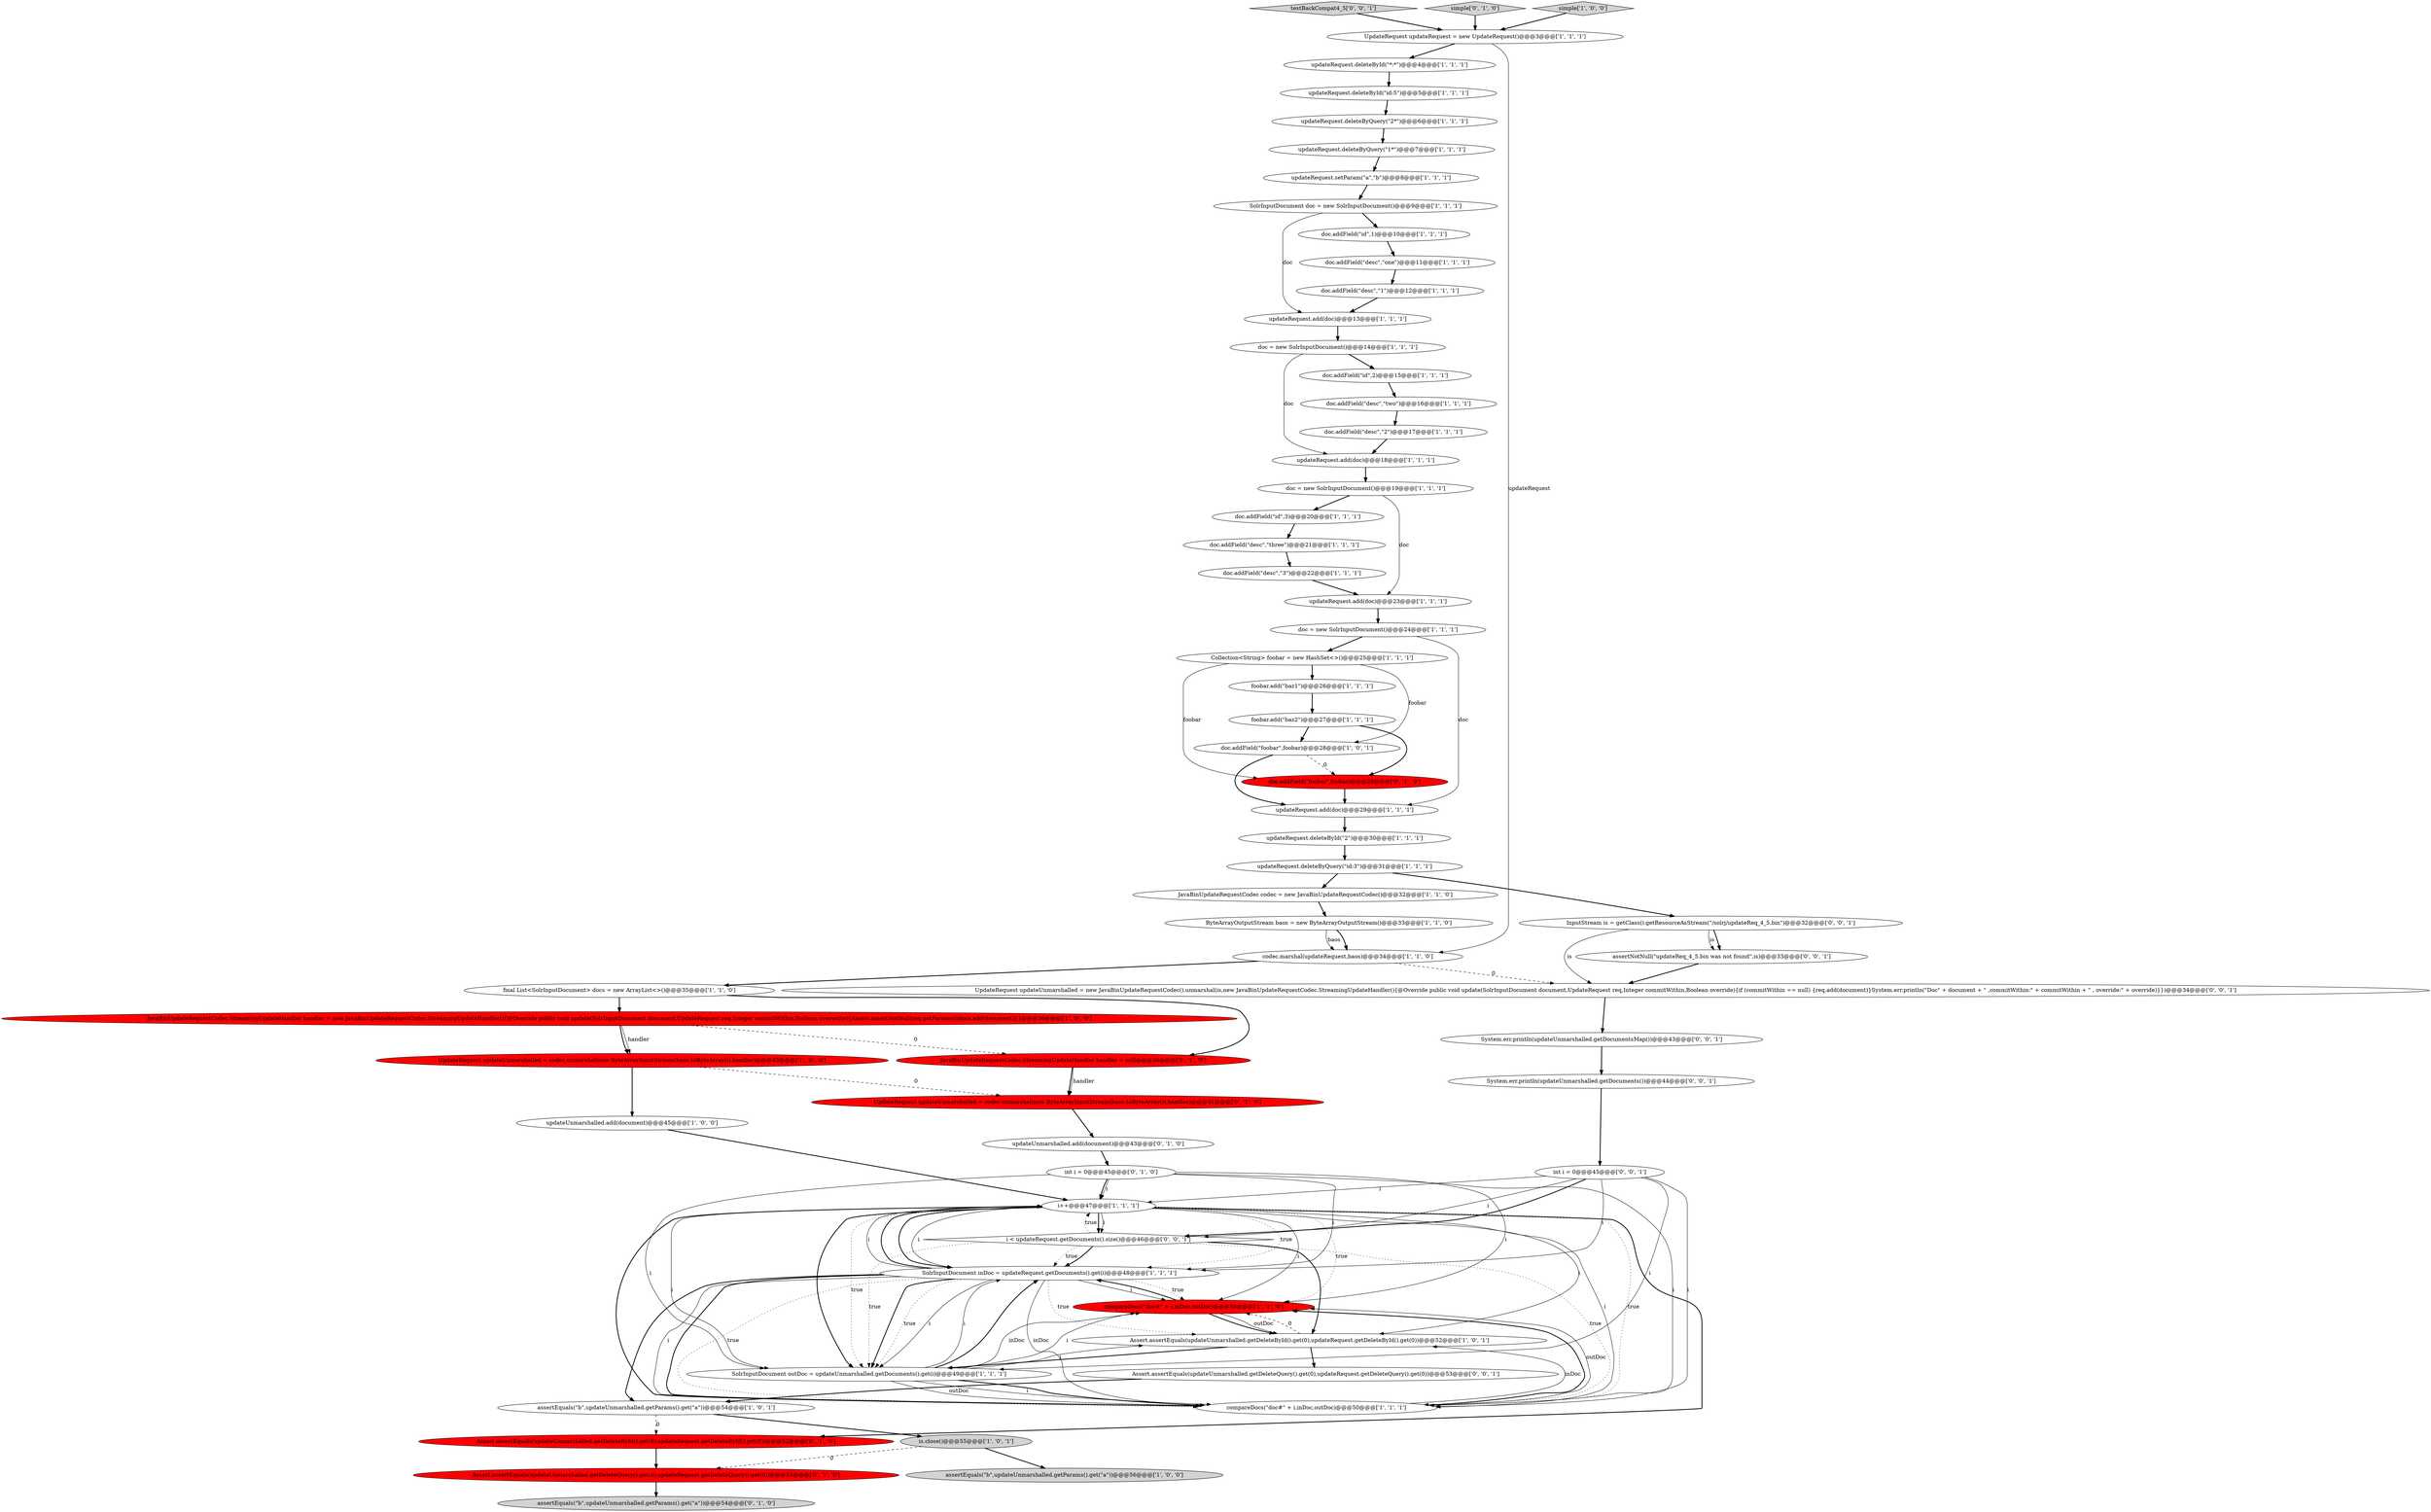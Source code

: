 digraph {
33 [style = filled, label = "doc.addField(\"desc\",\"three\")@@@21@@@['1', '1', '1']", fillcolor = white, shape = ellipse image = "AAA0AAABBB1BBB"];
28 [style = filled, label = "UpdateRequest updateUnmarshalled = codec.unmarshal(new ByteArrayInputStream(baos.toByteArray()),handler)@@@43@@@['1', '0', '0']", fillcolor = red, shape = ellipse image = "AAA1AAABBB1BBB"];
62 [style = filled, label = "assertNotNull(\"updateReq_4_5.bin was not found\",is)@@@33@@@['0', '0', '1']", fillcolor = white, shape = ellipse image = "AAA0AAABBB3BBB"];
14 [style = filled, label = "final List<SolrInputDocument> docs = new ArrayList<>()@@@35@@@['1', '1', '0']", fillcolor = white, shape = ellipse image = "AAA0AAABBB1BBB"];
29 [style = filled, label = "SolrInputDocument inDoc = updateRequest.getDocuments().get(i)@@@48@@@['1', '1', '1']", fillcolor = white, shape = ellipse image = "AAA0AAABBB1BBB"];
15 [style = filled, label = "JavaBinUpdateRequestCodec.StreamingUpdateHandler handler = new JavaBinUpdateRequestCodec.StreamingUpdateHandler(){@Override public void update(SolrInputDocument document,UpdateRequest req,Integer commitWithin,Boolean overwrite){Assert.assertNotNull(req.getParams())docs.add(document)}}@@@36@@@['1', '0', '0']", fillcolor = red, shape = ellipse image = "AAA1AAABBB1BBB"];
53 [style = filled, label = "Assert.assertEquals(updateUnmarshalled.getDeleteQuery().get(0),updateRequest.getDeleteQuery().get(0))@@@53@@@['0', '1', '0']", fillcolor = red, shape = ellipse image = "AAA1AAABBB2BBB"];
5 [style = filled, label = "compareDocs(\"doc#\" + i,inDoc,outDoc)@@@50@@@['1', '1', '0']", fillcolor = red, shape = ellipse image = "AAA1AAABBB1BBB"];
0 [style = filled, label = "i++@@@47@@@['1', '1', '1']", fillcolor = white, shape = ellipse image = "AAA0AAABBB1BBB"];
23 [style = filled, label = "updateRequest.add(doc)@@@13@@@['1', '1', '1']", fillcolor = white, shape = ellipse image = "AAA0AAABBB1BBB"];
21 [style = filled, label = "updateRequest.deleteById(\"*:*\")@@@4@@@['1', '1', '1']", fillcolor = white, shape = ellipse image = "AAA0AAABBB1BBB"];
35 [style = filled, label = "doc = new SolrInputDocument()@@@14@@@['1', '1', '1']", fillcolor = white, shape = ellipse image = "AAA0AAABBB1BBB"];
32 [style = filled, label = "doc.addField(\"id\",3)@@@20@@@['1', '1', '1']", fillcolor = white, shape = ellipse image = "AAA0AAABBB1BBB"];
13 [style = filled, label = "doc.addField(\"desc\",\"2\")@@@17@@@['1', '1', '1']", fillcolor = white, shape = ellipse image = "AAA0AAABBB1BBB"];
50 [style = filled, label = "int i = 0@@@45@@@['0', '1', '0']", fillcolor = white, shape = ellipse image = "AAA0AAABBB2BBB"];
27 [style = filled, label = "updateRequest.deleteByQuery(\"id:3\")@@@31@@@['1', '1', '1']", fillcolor = white, shape = ellipse image = "AAA0AAABBB1BBB"];
61 [style = filled, label = "testBackCompat4_5['0', '0', '1']", fillcolor = lightgray, shape = diamond image = "AAA0AAABBB3BBB"];
38 [style = filled, label = "updateRequest.deleteById(\"2\")@@@30@@@['1', '1', '1']", fillcolor = white, shape = ellipse image = "AAA0AAABBB1BBB"];
42 [style = filled, label = "UpdateRequest updateRequest = new UpdateRequest()@@@3@@@['1', '1', '1']", fillcolor = white, shape = ellipse image = "AAA0AAABBB1BBB"];
24 [style = filled, label = "updateRequest.add(doc)@@@18@@@['1', '1', '1']", fillcolor = white, shape = ellipse image = "AAA0AAABBB1BBB"];
19 [style = filled, label = "ByteArrayOutputStream baos = new ByteArrayOutputStream()@@@33@@@['1', '1', '0']", fillcolor = white, shape = ellipse image = "AAA0AAABBB1BBB"];
7 [style = filled, label = "doc.addField(\"foobar\",foobar)@@@28@@@['1', '0', '1']", fillcolor = white, shape = ellipse image = "AAA0AAABBB1BBB"];
16 [style = filled, label = "doc.addField(\"desc\",\"two\")@@@16@@@['1', '1', '1']", fillcolor = white, shape = ellipse image = "AAA0AAABBB1BBB"];
37 [style = filled, label = "compareDocs(\"doc#\" + i,inDoc,outDoc)@@@50@@@['1', '1', '1']", fillcolor = white, shape = ellipse image = "AAA0AAABBB1BBB"];
39 [style = filled, label = "assertEquals(\"b\",updateUnmarshalled.getParams().get(\"a\"))@@@56@@@['1', '0', '0']", fillcolor = lightgray, shape = ellipse image = "AAA0AAABBB1BBB"];
36 [style = filled, label = "JavaBinUpdateRequestCodec codec = new JavaBinUpdateRequestCodec()@@@32@@@['1', '1', '0']", fillcolor = white, shape = ellipse image = "AAA0AAABBB1BBB"];
9 [style = filled, label = "Assert.assertEquals(updateUnmarshalled.getDeleteById().get(0),updateRequest.getDeleteById().get(0))@@@52@@@['1', '0', '1']", fillcolor = white, shape = ellipse image = "AAA0AAABBB1BBB"];
20 [style = filled, label = "codec.marshal(updateRequest,baos)@@@34@@@['1', '1', '0']", fillcolor = white, shape = ellipse image = "AAA0AAABBB1BBB"];
47 [style = filled, label = "Assert.assertEquals(updateUnmarshalled.getDeleteById().get(0),updateRequest.getDeleteById().get(0))@@@52@@@['0', '1', '0']", fillcolor = red, shape = ellipse image = "AAA1AAABBB2BBB"];
12 [style = filled, label = "doc.addField(\"desc\",\"1\")@@@12@@@['1', '1', '1']", fillcolor = white, shape = ellipse image = "AAA0AAABBB1BBB"];
1 [style = filled, label = "SolrInputDocument outDoc = updateUnmarshalled.getDocuments().get(i)@@@49@@@['1', '1', '1']", fillcolor = white, shape = ellipse image = "AAA0AAABBB1BBB"];
26 [style = filled, label = "doc = new SolrInputDocument()@@@19@@@['1', '1', '1']", fillcolor = white, shape = ellipse image = "AAA0AAABBB1BBB"];
49 [style = filled, label = "simple['0', '1', '0']", fillcolor = lightgray, shape = diamond image = "AAA0AAABBB2BBB"];
31 [style = filled, label = "updateRequest.deleteById(\"id:5\")@@@5@@@['1', '1', '1']", fillcolor = white, shape = ellipse image = "AAA0AAABBB1BBB"];
59 [style = filled, label = "System.err.println(updateUnmarshalled.getDocuments())@@@44@@@['0', '0', '1']", fillcolor = white, shape = ellipse image = "AAA0AAABBB3BBB"];
51 [style = filled, label = "assertEquals(\"b\",updateUnmarshalled.getParams().get(\"a\"))@@@54@@@['0', '1', '0']", fillcolor = lightgray, shape = ellipse image = "AAA0AAABBB2BBB"];
11 [style = filled, label = "updateUnmarshalled.add(document)@@@45@@@['1', '0', '0']", fillcolor = white, shape = ellipse image = "AAA0AAABBB1BBB"];
48 [style = filled, label = "JavaBinUpdateRequestCodec.StreamingUpdateHandler handler = null@@@36@@@['0', '1', '0']", fillcolor = red, shape = ellipse image = "AAA1AAABBB2BBB"];
8 [style = filled, label = "simple['1', '0', '0']", fillcolor = lightgray, shape = diamond image = "AAA0AAABBB1BBB"];
46 [style = filled, label = "UpdateRequest updateUnmarshalled = codec.unmarshal(new ByteArrayInputStream(baos.toByteArray()),handler)@@@41@@@['0', '1', '0']", fillcolor = red, shape = ellipse image = "AAA1AAABBB2BBB"];
6 [style = filled, label = "doc.addField(\"desc\",\"one\")@@@11@@@['1', '1', '1']", fillcolor = white, shape = ellipse image = "AAA0AAABBB1BBB"];
4 [style = filled, label = "doc.addField(\"desc\",\"3\")@@@22@@@['1', '1', '1']", fillcolor = white, shape = ellipse image = "AAA0AAABBB1BBB"];
22 [style = filled, label = "SolrInputDocument doc = new SolrInputDocument()@@@9@@@['1', '1', '1']", fillcolor = white, shape = ellipse image = "AAA0AAABBB1BBB"];
18 [style = filled, label = "Collection<String> foobar = new HashSet<>()@@@25@@@['1', '1', '1']", fillcolor = white, shape = ellipse image = "AAA0AAABBB1BBB"];
10 [style = filled, label = "doc.addField(\"id\",1)@@@10@@@['1', '1', '1']", fillcolor = white, shape = ellipse image = "AAA0AAABBB1BBB"];
60 [style = filled, label = "InputStream is = getClass().getResourceAsStream(\"/solrj/updateReq_4_5.bin\")@@@32@@@['0', '0', '1']", fillcolor = white, shape = ellipse image = "AAA0AAABBB3BBB"];
63 [style = filled, label = "int i = 0@@@45@@@['0', '0', '1']", fillcolor = white, shape = ellipse image = "AAA0AAABBB3BBB"];
58 [style = filled, label = "i < updateRequest.getDocuments().size()@@@46@@@['0', '0', '1']", fillcolor = white, shape = diamond image = "AAA0AAABBB3BBB"];
54 [style = filled, label = "doc.addField(\"foobar\",foobar)@@@28@@@['0', '1', '0']", fillcolor = red, shape = ellipse image = "AAA1AAABBB2BBB"];
40 [style = filled, label = "foobar.add(\"baz1\")@@@26@@@['1', '1', '1']", fillcolor = white, shape = ellipse image = "AAA0AAABBB1BBB"];
25 [style = filled, label = "is.close()@@@55@@@['1', '0', '1']", fillcolor = lightgray, shape = ellipse image = "AAA0AAABBB1BBB"];
34 [style = filled, label = "updateRequest.add(doc)@@@29@@@['1', '1', '1']", fillcolor = white, shape = ellipse image = "AAA0AAABBB1BBB"];
30 [style = filled, label = "doc.addField(\"id\",2)@@@15@@@['1', '1', '1']", fillcolor = white, shape = ellipse image = "AAA0AAABBB1BBB"];
41 [style = filled, label = "doc = new SolrInputDocument()@@@24@@@['1', '1', '1']", fillcolor = white, shape = ellipse image = "AAA0AAABBB1BBB"];
57 [style = filled, label = "System.err.println(updateUnmarshalled.getDocumentsMap())@@@43@@@['0', '0', '1']", fillcolor = white, shape = ellipse image = "AAA0AAABBB3BBB"];
3 [style = filled, label = "updateRequest.deleteByQuery(\"2*\")@@@6@@@['1', '1', '1']", fillcolor = white, shape = ellipse image = "AAA0AAABBB1BBB"];
44 [style = filled, label = "updateRequest.add(doc)@@@23@@@['1', '1', '1']", fillcolor = white, shape = ellipse image = "AAA0AAABBB1BBB"];
17 [style = filled, label = "foobar.add(\"baz2\")@@@27@@@['1', '1', '1']", fillcolor = white, shape = ellipse image = "AAA0AAABBB1BBB"];
52 [style = filled, label = "updateUnmarshalled.add(document)@@@43@@@['0', '1', '0']", fillcolor = white, shape = ellipse image = "AAA0AAABBB2BBB"];
2 [style = filled, label = "updateRequest.setParam(\"a\",\"b\")@@@8@@@['1', '1', '1']", fillcolor = white, shape = ellipse image = "AAA0AAABBB1BBB"];
56 [style = filled, label = "UpdateRequest updateUnmarshalled = new JavaBinUpdateRequestCodec().unmarshal(is,new JavaBinUpdateRequestCodec.StreamingUpdateHandler(){@Override public void update(SolrInputDocument document,UpdateRequest req,Integer commitWithin,Boolean override){if (commitWithin == null) {req.add(document)}System.err.println(\"Doc\" + document + \" ,commitWithin:\" + commitWithin + \" , override:\" + override)}})@@@34@@@['0', '0', '1']", fillcolor = white, shape = ellipse image = "AAA0AAABBB3BBB"];
43 [style = filled, label = "updateRequest.deleteByQuery(\"1*\")@@@7@@@['1', '1', '1']", fillcolor = white, shape = ellipse image = "AAA0AAABBB1BBB"];
45 [style = filled, label = "assertEquals(\"b\",updateUnmarshalled.getParams().get(\"a\"))@@@54@@@['1', '0', '1']", fillcolor = white, shape = ellipse image = "AAA0AAABBB1BBB"];
55 [style = filled, label = "Assert.assertEquals(updateUnmarshalled.getDeleteQuery().get(0),updateRequest.getDeleteQuery().get(0))@@@53@@@['0', '0', '1']", fillcolor = white, shape = ellipse image = "AAA0AAABBB3BBB"];
1->37 [style = solid, label="i"];
63->0 [style = solid, label="i"];
37->0 [style = bold, label=""];
29->9 [style = dotted, label="true"];
17->54 [style = bold, label=""];
42->20 [style = solid, label="updateRequest"];
0->5 [style = dotted, label="true"];
5->9 [style = bold, label=""];
26->44 [style = solid, label="doc"];
20->56 [style = dashed, label="0"];
29->5 [style = dotted, label="true"];
1->5 [style = solid, label="i"];
29->0 [style = solid, label="i"];
29->0 [style = bold, label=""];
63->1 [style = solid, label="i"];
29->5 [style = solid, label="i"];
57->59 [style = bold, label=""];
48->46 [style = solid, label="handler"];
58->9 [style = bold, label=""];
4->44 [style = bold, label=""];
29->45 [style = bold, label=""];
22->23 [style = solid, label="doc"];
37->5 [style = bold, label=""];
21->31 [style = bold, label=""];
45->25 [style = bold, label=""];
28->46 [style = dashed, label="0"];
29->1 [style = bold, label=""];
42->21 [style = bold, label=""];
27->60 [style = bold, label=""];
18->54 [style = solid, label="foobar"];
14->48 [style = bold, label=""];
62->56 [style = bold, label=""];
29->37 [style = solid, label="inDoc"];
5->29 [style = bold, label=""];
47->53 [style = bold, label=""];
63->37 [style = solid, label="i"];
26->32 [style = bold, label=""];
58->1 [style = dotted, label="true"];
0->58 [style = bold, label=""];
19->20 [style = bold, label=""];
15->28 [style = solid, label="handler"];
60->62 [style = bold, label=""];
0->29 [style = bold, label=""];
20->14 [style = bold, label=""];
56->57 [style = bold, label=""];
7->54 [style = dashed, label="0"];
23->35 [style = bold, label=""];
58->37 [style = dotted, label="true"];
0->37 [style = solid, label="i"];
29->37 [style = solid, label="i"];
1->5 [style = solid, label="inDoc"];
59->63 [style = bold, label=""];
0->37 [style = dotted, label="true"];
44->41 [style = bold, label=""];
40->17 [style = bold, label=""];
37->9 [style = solid, label="inDoc"];
14->15 [style = bold, label=""];
34->38 [style = bold, label=""];
31->3 [style = bold, label=""];
9->1 [style = bold, label=""];
0->58 [style = solid, label="i"];
45->47 [style = dashed, label="0"];
37->5 [style = solid, label="outDoc"];
29->1 [style = dotted, label="true"];
16->13 [style = bold, label=""];
1->29 [style = solid, label="i"];
13->24 [style = bold, label=""];
25->39 [style = bold, label=""];
50->29 [style = solid, label="i"];
0->1 [style = solid, label="i"];
1->9 [style = solid, label="i"];
18->40 [style = bold, label=""];
33->4 [style = bold, label=""];
25->53 [style = dashed, label="0"];
38->27 [style = bold, label=""];
15->48 [style = dashed, label="0"];
43->2 [style = bold, label=""];
29->37 [style = bold, label=""];
10->6 [style = bold, label=""];
32->33 [style = bold, label=""];
60->62 [style = solid, label="is"];
48->46 [style = bold, label=""];
50->37 [style = solid, label="i"];
9->5 [style = dashed, label="0"];
58->0 [style = dotted, label="true"];
24->26 [style = bold, label=""];
18->7 [style = solid, label="foobar"];
15->28 [style = bold, label=""];
50->0 [style = bold, label=""];
0->1 [style = bold, label=""];
29->1 [style = solid, label="i"];
22->10 [style = bold, label=""];
61->42 [style = bold, label=""];
52->50 [style = bold, label=""];
41->34 [style = solid, label="doc"];
63->58 [style = solid, label="i"];
1->29 [style = bold, label=""];
35->30 [style = bold, label=""];
41->18 [style = bold, label=""];
1->37 [style = bold, label=""];
36->19 [style = bold, label=""];
54->34 [style = bold, label=""];
50->5 [style = solid, label="i"];
6->12 [style = bold, label=""];
0->1 [style = dotted, label="true"];
58->29 [style = dotted, label="true"];
0->9 [style = solid, label="i"];
49->42 [style = bold, label=""];
60->56 [style = solid, label="is"];
27->36 [style = bold, label=""];
50->1 [style = solid, label="i"];
19->20 [style = solid, label="baos"];
53->51 [style = bold, label=""];
5->9 [style = solid, label="outDoc"];
28->11 [style = bold, label=""];
29->37 [style = dotted, label="true"];
46->52 [style = bold, label=""];
0->5 [style = solid, label="i"];
63->58 [style = bold, label=""];
9->55 [style = bold, label=""];
17->7 [style = bold, label=""];
0->29 [style = solid, label="i"];
1->37 [style = solid, label="outDoc"];
0->47 [style = bold, label=""];
11->0 [style = bold, label=""];
0->29 [style = dotted, label="true"];
7->34 [style = bold, label=""];
8->42 [style = bold, label=""];
58->29 [style = bold, label=""];
63->29 [style = solid, label="i"];
3->43 [style = bold, label=""];
12->23 [style = bold, label=""];
50->0 [style = solid, label="i"];
2->22 [style = bold, label=""];
30->16 [style = bold, label=""];
55->45 [style = bold, label=""];
35->24 [style = solid, label="doc"];
}
